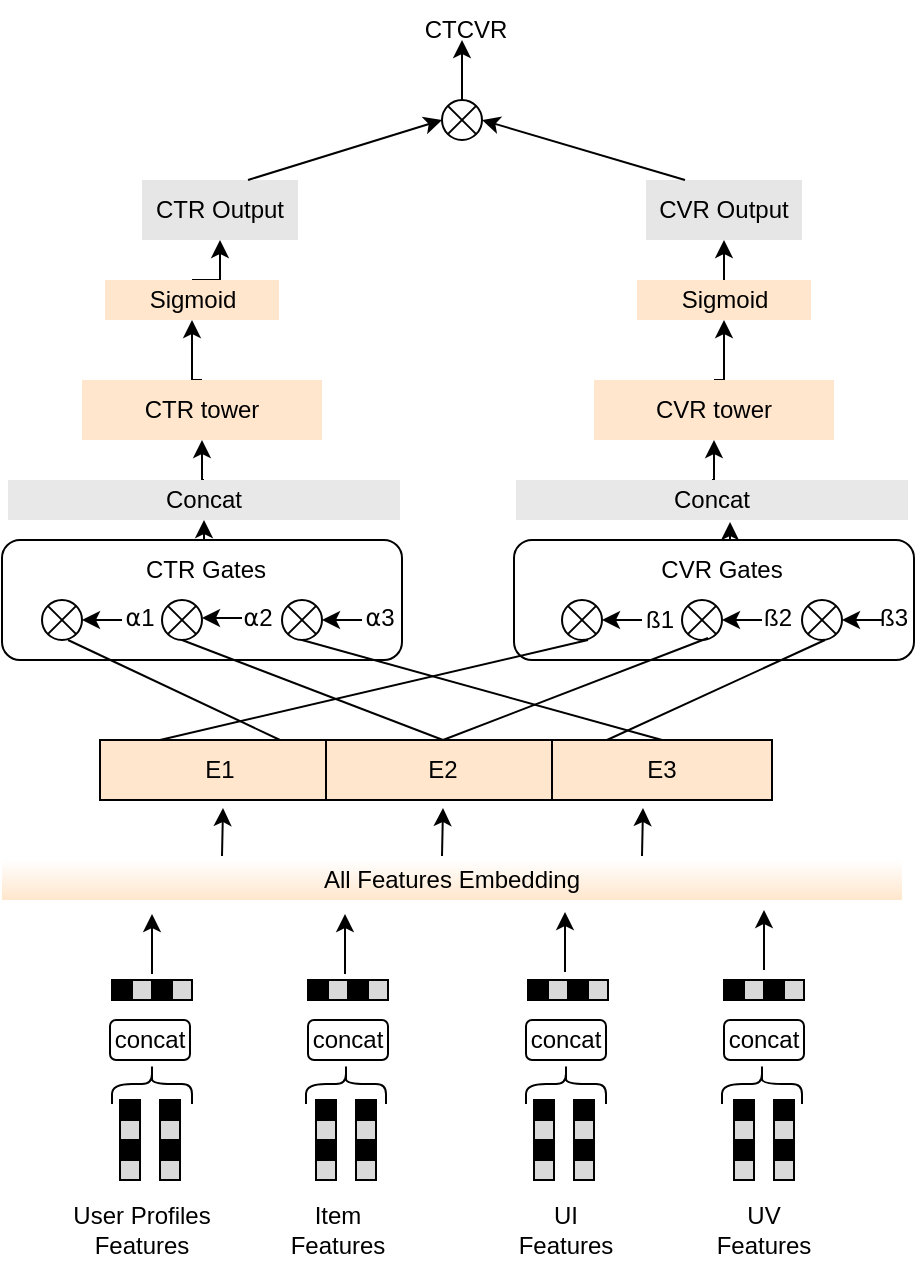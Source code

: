 <mxfile version="20.2.8" type="github">
  <diagram id="xRL6QHjBoIZbNnnp0_wV" name="第 1 页">
    <mxGraphModel dx="1382" dy="1938" grid="1" gridSize="10" guides="1" tooltips="1" connect="1" arrows="1" fold="1" page="1" pageScale="1" pageWidth="827" pageHeight="1169" math="0" shadow="0">
      <root>
        <mxCell id="0" />
        <mxCell id="1" parent="0" />
        <mxCell id="JJxQaTKSTEjUSaWtiFOi-1" value="All Features Embedding" style="rounded=0;whiteSpace=wrap;html=1;fillColor=#FFE6CC;strokeColor=none;gradientDirection=north;fontColor=#000000;gradientColor=#FFFFFF;" parent="1" vertex="1">
          <mxGeometry x="260" y="320" width="450" height="20" as="geometry" />
        </mxCell>
        <mxCell id="JJxQaTKSTEjUSaWtiFOi-2" value="" style="rounded=0;whiteSpace=wrap;html=1;fillColor=#000000;gradientColor=none;gradientDirection=north;" parent="1" vertex="1">
          <mxGeometry x="315" y="380" width="10" height="10" as="geometry" />
        </mxCell>
        <mxCell id="JJxQaTKSTEjUSaWtiFOi-3" value="" style="rounded=0;whiteSpace=wrap;html=1;fillColor=#D9D9D9;gradientColor=none;gradientDirection=north;" parent="1" vertex="1">
          <mxGeometry x="325" y="380" width="10" height="10" as="geometry" />
        </mxCell>
        <mxCell id="JJxQaTKSTEjUSaWtiFOi-4" value="" style="rounded=0;whiteSpace=wrap;html=1;fillColor=#000000;gradientColor=none;gradientDirection=north;" parent="1" vertex="1">
          <mxGeometry x="335" y="380" width="10" height="10" as="geometry" />
        </mxCell>
        <mxCell id="JJxQaTKSTEjUSaWtiFOi-5" value="" style="rounded=0;whiteSpace=wrap;html=1;fillColor=#D9D9D9;gradientColor=none;gradientDirection=north;" parent="1" vertex="1">
          <mxGeometry x="345" y="380" width="10" height="10" as="geometry" />
        </mxCell>
        <mxCell id="JJxQaTKSTEjUSaWtiFOi-6" value="" style="rounded=0;whiteSpace=wrap;html=1;fillColor=#000000;gradientColor=none;gradientDirection=north;" parent="1" vertex="1">
          <mxGeometry x="413" y="380" width="10" height="10" as="geometry" />
        </mxCell>
        <mxCell id="JJxQaTKSTEjUSaWtiFOi-7" value="" style="rounded=0;whiteSpace=wrap;html=1;fillColor=#D9D9D9;gradientColor=none;gradientDirection=north;" parent="1" vertex="1">
          <mxGeometry x="423" y="380" width="10" height="10" as="geometry" />
        </mxCell>
        <mxCell id="JJxQaTKSTEjUSaWtiFOi-8" value="" style="rounded=0;whiteSpace=wrap;html=1;fillColor=#000000;gradientColor=none;gradientDirection=north;" parent="1" vertex="1">
          <mxGeometry x="433" y="380" width="10" height="10" as="geometry" />
        </mxCell>
        <mxCell id="JJxQaTKSTEjUSaWtiFOi-9" value="" style="rounded=0;whiteSpace=wrap;html=1;fillColor=#D9D9D9;gradientColor=none;gradientDirection=north;" parent="1" vertex="1">
          <mxGeometry x="443" y="380" width="10" height="10" as="geometry" />
        </mxCell>
        <mxCell id="JJxQaTKSTEjUSaWtiFOi-10" value="" style="rounded=0;whiteSpace=wrap;html=1;fillColor=#000000;gradientColor=none;gradientDirection=north;" parent="1" vertex="1">
          <mxGeometry x="523" y="380" width="10" height="10" as="geometry" />
        </mxCell>
        <mxCell id="JJxQaTKSTEjUSaWtiFOi-11" value="" style="rounded=0;whiteSpace=wrap;html=1;fillColor=#D9D9D9;gradientColor=none;gradientDirection=north;" parent="1" vertex="1">
          <mxGeometry x="533" y="380" width="10" height="10" as="geometry" />
        </mxCell>
        <mxCell id="JJxQaTKSTEjUSaWtiFOi-12" value="" style="rounded=0;whiteSpace=wrap;html=1;fillColor=#000000;gradientColor=none;gradientDirection=north;" parent="1" vertex="1">
          <mxGeometry x="543" y="380" width="10" height="10" as="geometry" />
        </mxCell>
        <mxCell id="JJxQaTKSTEjUSaWtiFOi-13" value="" style="rounded=0;whiteSpace=wrap;html=1;fillColor=#D9D9D9;gradientColor=none;gradientDirection=north;" parent="1" vertex="1">
          <mxGeometry x="553" y="380" width="10" height="10" as="geometry" />
        </mxCell>
        <mxCell id="JJxQaTKSTEjUSaWtiFOi-14" value="" style="rounded=0;whiteSpace=wrap;html=1;fillColor=#000000;gradientColor=none;gradientDirection=north;" parent="1" vertex="1">
          <mxGeometry x="621" y="380" width="10" height="10" as="geometry" />
        </mxCell>
        <mxCell id="JJxQaTKSTEjUSaWtiFOi-15" value="" style="rounded=0;whiteSpace=wrap;html=1;fillColor=#D9D9D9;gradientColor=none;gradientDirection=north;" parent="1" vertex="1">
          <mxGeometry x="631" y="380" width="10" height="10" as="geometry" />
        </mxCell>
        <mxCell id="JJxQaTKSTEjUSaWtiFOi-16" value="" style="rounded=0;whiteSpace=wrap;html=1;fillColor=#000000;gradientColor=none;gradientDirection=north;" parent="1" vertex="1">
          <mxGeometry x="641" y="380" width="10" height="10" as="geometry" />
        </mxCell>
        <mxCell id="JJxQaTKSTEjUSaWtiFOi-17" value="" style="rounded=0;whiteSpace=wrap;html=1;fillColor=#D9D9D9;gradientColor=none;gradientDirection=north;" parent="1" vertex="1">
          <mxGeometry x="651" y="380" width="10" height="10" as="geometry" />
        </mxCell>
        <mxCell id="JJxQaTKSTEjUSaWtiFOi-18" value="" style="rounded=0;whiteSpace=wrap;html=1;fillColor=#000000;gradientColor=none;gradientDirection=north;" parent="1" vertex="1">
          <mxGeometry x="319" y="440" width="10" height="10" as="geometry" />
        </mxCell>
        <mxCell id="JJxQaTKSTEjUSaWtiFOi-19" value="" style="rounded=0;whiteSpace=wrap;html=1;fillColor=#D9D9D9;gradientColor=none;gradientDirection=north;" parent="1" vertex="1">
          <mxGeometry x="319" y="450" width="10" height="10" as="geometry" />
        </mxCell>
        <mxCell id="JJxQaTKSTEjUSaWtiFOi-20" value="" style="rounded=0;whiteSpace=wrap;html=1;fillColor=#000000;gradientColor=none;gradientDirection=north;" parent="1" vertex="1">
          <mxGeometry x="319" y="460" width="10" height="10" as="geometry" />
        </mxCell>
        <mxCell id="JJxQaTKSTEjUSaWtiFOi-21" value="" style="rounded=0;whiteSpace=wrap;html=1;fillColor=#D9D9D9;gradientColor=none;gradientDirection=north;" parent="1" vertex="1">
          <mxGeometry x="319" y="470" width="10" height="10" as="geometry" />
        </mxCell>
        <mxCell id="JJxQaTKSTEjUSaWtiFOi-22" value="" style="rounded=0;whiteSpace=wrap;html=1;fillColor=#000000;gradientColor=none;gradientDirection=north;" parent="1" vertex="1">
          <mxGeometry x="339" y="440" width="10" height="10" as="geometry" />
        </mxCell>
        <mxCell id="JJxQaTKSTEjUSaWtiFOi-23" value="" style="rounded=0;whiteSpace=wrap;html=1;fillColor=#D9D9D9;gradientColor=none;gradientDirection=north;" parent="1" vertex="1">
          <mxGeometry x="339" y="450" width="10" height="10" as="geometry" />
        </mxCell>
        <mxCell id="JJxQaTKSTEjUSaWtiFOi-24" value="" style="rounded=0;whiteSpace=wrap;html=1;fillColor=#000000;gradientColor=none;gradientDirection=north;" parent="1" vertex="1">
          <mxGeometry x="339" y="460" width="10" height="10" as="geometry" />
        </mxCell>
        <mxCell id="JJxQaTKSTEjUSaWtiFOi-25" value="" style="rounded=0;whiteSpace=wrap;html=1;fillColor=#D9D9D9;gradientColor=none;gradientDirection=north;" parent="1" vertex="1">
          <mxGeometry x="339" y="470" width="10" height="10" as="geometry" />
        </mxCell>
        <mxCell id="JJxQaTKSTEjUSaWtiFOi-26" value="" style="rounded=0;whiteSpace=wrap;html=1;fillColor=#000000;gradientColor=none;gradientDirection=north;" parent="1" vertex="1">
          <mxGeometry x="417" y="440" width="10" height="10" as="geometry" />
        </mxCell>
        <mxCell id="JJxQaTKSTEjUSaWtiFOi-27" value="" style="rounded=0;whiteSpace=wrap;html=1;fillColor=#D9D9D9;gradientColor=none;gradientDirection=north;" parent="1" vertex="1">
          <mxGeometry x="417" y="450" width="10" height="10" as="geometry" />
        </mxCell>
        <mxCell id="JJxQaTKSTEjUSaWtiFOi-28" value="" style="rounded=0;whiteSpace=wrap;html=1;fillColor=#000000;gradientColor=none;gradientDirection=north;" parent="1" vertex="1">
          <mxGeometry x="417" y="460" width="10" height="10" as="geometry" />
        </mxCell>
        <mxCell id="JJxQaTKSTEjUSaWtiFOi-29" value="" style="rounded=0;whiteSpace=wrap;html=1;fillColor=#D9D9D9;gradientColor=none;gradientDirection=north;" parent="1" vertex="1">
          <mxGeometry x="417" y="470" width="10" height="10" as="geometry" />
        </mxCell>
        <mxCell id="JJxQaTKSTEjUSaWtiFOi-30" value="" style="rounded=0;whiteSpace=wrap;html=1;fillColor=#000000;gradientColor=none;gradientDirection=north;" parent="1" vertex="1">
          <mxGeometry x="437" y="440" width="10" height="10" as="geometry" />
        </mxCell>
        <mxCell id="JJxQaTKSTEjUSaWtiFOi-31" value="" style="rounded=0;whiteSpace=wrap;html=1;fillColor=#D9D9D9;gradientColor=none;gradientDirection=north;" parent="1" vertex="1">
          <mxGeometry x="437" y="450" width="10" height="10" as="geometry" />
        </mxCell>
        <mxCell id="JJxQaTKSTEjUSaWtiFOi-32" value="" style="rounded=0;whiteSpace=wrap;html=1;fillColor=#000000;gradientColor=none;gradientDirection=north;" parent="1" vertex="1">
          <mxGeometry x="437" y="460" width="10" height="10" as="geometry" />
        </mxCell>
        <mxCell id="JJxQaTKSTEjUSaWtiFOi-33" value="" style="rounded=0;whiteSpace=wrap;html=1;fillColor=#D9D9D9;gradientColor=none;gradientDirection=north;" parent="1" vertex="1">
          <mxGeometry x="437" y="470" width="10" height="10" as="geometry" />
        </mxCell>
        <mxCell id="JJxQaTKSTEjUSaWtiFOi-34" value="" style="rounded=0;whiteSpace=wrap;html=1;fillColor=#000000;gradientColor=none;gradientDirection=north;" parent="1" vertex="1">
          <mxGeometry x="526" y="440" width="10" height="10" as="geometry" />
        </mxCell>
        <mxCell id="JJxQaTKSTEjUSaWtiFOi-35" value="" style="rounded=0;whiteSpace=wrap;html=1;fillColor=#D9D9D9;gradientColor=none;gradientDirection=north;" parent="1" vertex="1">
          <mxGeometry x="526" y="450" width="10" height="10" as="geometry" />
        </mxCell>
        <mxCell id="JJxQaTKSTEjUSaWtiFOi-36" value="" style="rounded=0;whiteSpace=wrap;html=1;fillColor=#000000;gradientColor=none;gradientDirection=north;" parent="1" vertex="1">
          <mxGeometry x="526" y="460" width="10" height="10" as="geometry" />
        </mxCell>
        <mxCell id="JJxQaTKSTEjUSaWtiFOi-37" value="" style="rounded=0;whiteSpace=wrap;html=1;fillColor=#D9D9D9;gradientColor=none;gradientDirection=north;" parent="1" vertex="1">
          <mxGeometry x="526" y="470" width="10" height="10" as="geometry" />
        </mxCell>
        <mxCell id="JJxQaTKSTEjUSaWtiFOi-38" value="" style="rounded=0;whiteSpace=wrap;html=1;fillColor=#000000;gradientColor=none;gradientDirection=north;" parent="1" vertex="1">
          <mxGeometry x="546" y="440" width="10" height="10" as="geometry" />
        </mxCell>
        <mxCell id="JJxQaTKSTEjUSaWtiFOi-39" value="" style="rounded=0;whiteSpace=wrap;html=1;fillColor=#D9D9D9;gradientColor=none;gradientDirection=north;" parent="1" vertex="1">
          <mxGeometry x="546" y="450" width="10" height="10" as="geometry" />
        </mxCell>
        <mxCell id="JJxQaTKSTEjUSaWtiFOi-40" value="" style="rounded=0;whiteSpace=wrap;html=1;fillColor=#000000;gradientColor=none;gradientDirection=north;" parent="1" vertex="1">
          <mxGeometry x="546" y="460" width="10" height="10" as="geometry" />
        </mxCell>
        <mxCell id="JJxQaTKSTEjUSaWtiFOi-41" value="" style="rounded=0;whiteSpace=wrap;html=1;fillColor=#D9D9D9;gradientColor=none;gradientDirection=north;" parent="1" vertex="1">
          <mxGeometry x="546" y="470" width="10" height="10" as="geometry" />
        </mxCell>
        <mxCell id="JJxQaTKSTEjUSaWtiFOi-42" value="" style="rounded=0;whiteSpace=wrap;html=1;fillColor=#000000;gradientColor=none;gradientDirection=north;" parent="1" vertex="1">
          <mxGeometry x="626" y="440" width="10" height="10" as="geometry" />
        </mxCell>
        <mxCell id="JJxQaTKSTEjUSaWtiFOi-43" value="" style="rounded=0;whiteSpace=wrap;html=1;fillColor=#D9D9D9;gradientColor=none;gradientDirection=north;" parent="1" vertex="1">
          <mxGeometry x="626" y="450" width="10" height="10" as="geometry" />
        </mxCell>
        <mxCell id="JJxQaTKSTEjUSaWtiFOi-44" value="" style="rounded=0;whiteSpace=wrap;html=1;fillColor=#000000;gradientColor=none;gradientDirection=north;" parent="1" vertex="1">
          <mxGeometry x="626" y="460" width="10" height="10" as="geometry" />
        </mxCell>
        <mxCell id="JJxQaTKSTEjUSaWtiFOi-45" value="" style="rounded=0;whiteSpace=wrap;html=1;fillColor=#D9D9D9;gradientColor=none;gradientDirection=north;" parent="1" vertex="1">
          <mxGeometry x="626" y="470" width="10" height="10" as="geometry" />
        </mxCell>
        <mxCell id="JJxQaTKSTEjUSaWtiFOi-46" value="" style="rounded=0;whiteSpace=wrap;html=1;fillColor=#000000;gradientColor=none;gradientDirection=north;" parent="1" vertex="1">
          <mxGeometry x="646" y="440" width="10" height="10" as="geometry" />
        </mxCell>
        <mxCell id="JJxQaTKSTEjUSaWtiFOi-47" value="" style="rounded=0;whiteSpace=wrap;html=1;fillColor=#D9D9D9;gradientColor=none;gradientDirection=north;" parent="1" vertex="1">
          <mxGeometry x="646" y="450" width="10" height="10" as="geometry" />
        </mxCell>
        <mxCell id="JJxQaTKSTEjUSaWtiFOi-48" value="" style="rounded=0;whiteSpace=wrap;html=1;fillColor=#000000;gradientColor=none;gradientDirection=north;" parent="1" vertex="1">
          <mxGeometry x="646" y="460" width="10" height="10" as="geometry" />
        </mxCell>
        <mxCell id="JJxQaTKSTEjUSaWtiFOi-49" value="" style="rounded=0;whiteSpace=wrap;html=1;fillColor=#D9D9D9;gradientColor=none;gradientDirection=north;" parent="1" vertex="1">
          <mxGeometry x="646" y="470" width="10" height="10" as="geometry" />
        </mxCell>
        <mxCell id="JJxQaTKSTEjUSaWtiFOi-50" value="concat" style="rounded=1;whiteSpace=wrap;html=1;fillColor=#FFFFFF;gradientColor=none;gradientDirection=north;" parent="1" vertex="1">
          <mxGeometry x="314" y="400" width="40" height="20" as="geometry" />
        </mxCell>
        <mxCell id="JJxQaTKSTEjUSaWtiFOi-51" value="concat" style="rounded=1;whiteSpace=wrap;html=1;fillColor=#FFFFFF;gradientColor=none;gradientDirection=north;" parent="1" vertex="1">
          <mxGeometry x="522" y="400" width="40" height="20" as="geometry" />
        </mxCell>
        <mxCell id="JJxQaTKSTEjUSaWtiFOi-52" value="concat" style="rounded=1;whiteSpace=wrap;html=1;fillColor=#FFFFFF;gradientColor=none;gradientDirection=north;" parent="1" vertex="1">
          <mxGeometry x="413" y="400" width="40" height="20" as="geometry" />
        </mxCell>
        <mxCell id="JJxQaTKSTEjUSaWtiFOi-53" value="concat" style="rounded=1;whiteSpace=wrap;html=1;fillColor=#FFFFFF;gradientColor=none;gradientDirection=north;" parent="1" vertex="1">
          <mxGeometry x="621" y="400" width="40" height="20" as="geometry" />
        </mxCell>
        <mxCell id="JJxQaTKSTEjUSaWtiFOi-54" value="" style="shape=curlyBracket;whiteSpace=wrap;html=1;rounded=1;flipH=1;fillColor=#FFFFFF;gradientColor=none;gradientDirection=north;rotation=-90;" parent="1" vertex="1">
          <mxGeometry x="532" y="412" width="20" height="40" as="geometry" />
        </mxCell>
        <mxCell id="JJxQaTKSTEjUSaWtiFOi-55" value="" style="shape=curlyBracket;whiteSpace=wrap;html=1;rounded=1;flipH=1;fillColor=#FFFFFF;gradientColor=none;gradientDirection=north;rotation=-90;" parent="1" vertex="1">
          <mxGeometry x="422" y="412" width="20" height="40" as="geometry" />
        </mxCell>
        <mxCell id="JJxQaTKSTEjUSaWtiFOi-56" value="" style="shape=curlyBracket;whiteSpace=wrap;html=1;rounded=1;flipH=1;fillColor=#FFFFFF;gradientColor=none;gradientDirection=north;rotation=-90;" parent="1" vertex="1">
          <mxGeometry x="325" y="412" width="20" height="40" as="geometry" />
        </mxCell>
        <mxCell id="JJxQaTKSTEjUSaWtiFOi-57" value="" style="shape=curlyBracket;whiteSpace=wrap;html=1;rounded=1;flipH=1;fillColor=#FFFFFF;gradientColor=none;gradientDirection=north;rotation=-90;" parent="1" vertex="1">
          <mxGeometry x="630" y="412" width="20" height="40" as="geometry" />
        </mxCell>
        <mxCell id="JJxQaTKSTEjUSaWtiFOi-59" value="User Profiles&lt;br&gt;Features" style="text;html=1;strokeColor=none;fillColor=none;align=center;verticalAlign=middle;whiteSpace=wrap;rounded=0;" parent="1" vertex="1">
          <mxGeometry x="290" y="490" width="80" height="30" as="geometry" />
        </mxCell>
        <mxCell id="JJxQaTKSTEjUSaWtiFOi-60" value="Item&lt;br&gt;Features" style="text;html=1;strokeColor=none;fillColor=none;align=center;verticalAlign=middle;whiteSpace=wrap;rounded=0;" parent="1" vertex="1">
          <mxGeometry x="388" y="490" width="80" height="30" as="geometry" />
        </mxCell>
        <mxCell id="JJxQaTKSTEjUSaWtiFOi-61" value="UI&lt;br&gt;Features" style="text;html=1;strokeColor=none;fillColor=none;align=center;verticalAlign=middle;whiteSpace=wrap;rounded=0;" parent="1" vertex="1">
          <mxGeometry x="502" y="490" width="80" height="30" as="geometry" />
        </mxCell>
        <mxCell id="JJxQaTKSTEjUSaWtiFOi-62" value="UV&lt;br&gt;Features" style="text;html=1;strokeColor=none;fillColor=none;align=center;verticalAlign=middle;whiteSpace=wrap;rounded=0;" parent="1" vertex="1">
          <mxGeometry x="601" y="490" width="80" height="30" as="geometry" />
        </mxCell>
        <mxCell id="JJxQaTKSTEjUSaWtiFOi-63" value="" style="endArrow=classic;html=1;rounded=0;" parent="1" edge="1">
          <mxGeometry width="50" height="50" relative="1" as="geometry">
            <mxPoint x="641" y="375" as="sourcePoint" />
            <mxPoint x="641" y="345" as="targetPoint" />
          </mxGeometry>
        </mxCell>
        <mxCell id="JJxQaTKSTEjUSaWtiFOi-64" value="" style="endArrow=classic;html=1;rounded=0;" parent="1" edge="1">
          <mxGeometry width="50" height="50" relative="1" as="geometry">
            <mxPoint x="541.5" y="376" as="sourcePoint" />
            <mxPoint x="541.5" y="346" as="targetPoint" />
          </mxGeometry>
        </mxCell>
        <mxCell id="JJxQaTKSTEjUSaWtiFOi-65" value="" style="endArrow=classic;html=1;rounded=0;" parent="1" edge="1">
          <mxGeometry width="50" height="50" relative="1" as="geometry">
            <mxPoint x="431.5" y="377" as="sourcePoint" />
            <mxPoint x="431.5" y="347" as="targetPoint" />
          </mxGeometry>
        </mxCell>
        <mxCell id="JJxQaTKSTEjUSaWtiFOi-66" value="" style="endArrow=classic;html=1;rounded=0;" parent="1" edge="1">
          <mxGeometry width="50" height="50" relative="1" as="geometry">
            <mxPoint x="335" y="377" as="sourcePoint" />
            <mxPoint x="335" y="347" as="targetPoint" />
          </mxGeometry>
        </mxCell>
        <mxCell id="JJxQaTKSTEjUSaWtiFOi-68" value="E1" style="rounded=0;whiteSpace=wrap;html=1;fillColor=#FFE6CC;gradientColor=none;gradientDirection=north;strokeColor=default;" parent="1" vertex="1">
          <mxGeometry x="309" y="260" width="120" height="30" as="geometry" />
        </mxCell>
        <mxCell id="JJxQaTKSTEjUSaWtiFOi-69" value="E2" style="rounded=0;whiteSpace=wrap;html=1;fillColor=#FFE6CC;gradientColor=none;gradientDirection=north;strokeColor=default;" parent="1" vertex="1">
          <mxGeometry x="422" y="260" width="117" height="30" as="geometry" />
        </mxCell>
        <mxCell id="JJxQaTKSTEjUSaWtiFOi-70" value="E3" style="rounded=0;whiteSpace=wrap;html=1;fillColor=#FFE6CC;gradientColor=none;gradientDirection=north;strokeColor=default;" parent="1" vertex="1">
          <mxGeometry x="535" y="260" width="110" height="30" as="geometry" />
        </mxCell>
        <mxCell id="JJxQaTKSTEjUSaWtiFOi-71" value="" style="rounded=1;whiteSpace=wrap;html=1;fillColor=#FFFFFF;gradientColor=none;gradientDirection=north;" parent="1" vertex="1">
          <mxGeometry x="260" y="160" width="200" height="60" as="geometry" />
        </mxCell>
        <mxCell id="JJxQaTKSTEjUSaWtiFOi-72" value="" style="rounded=1;whiteSpace=wrap;html=1;fillColor=#FFFFFF;gradientColor=none;gradientDirection=north;" parent="1" vertex="1">
          <mxGeometry x="516" y="160" width="200" height="60" as="geometry" />
        </mxCell>
        <mxCell id="JJxQaTKSTEjUSaWtiFOi-77" value="" style="group" parent="1" vertex="1" connectable="0">
          <mxGeometry x="280" y="190" width="30" height="20" as="geometry" />
        </mxCell>
        <mxCell id="JJxQaTKSTEjUSaWtiFOi-73" value="" style="ellipse;whiteSpace=wrap;html=1;aspect=fixed;fillColor=#FFFFFF;gradientColor=none;gradientDirection=north;" parent="JJxQaTKSTEjUSaWtiFOi-77" vertex="1">
          <mxGeometry width="20" height="20" as="geometry" />
        </mxCell>
        <mxCell id="JJxQaTKSTEjUSaWtiFOi-74" value="" style="endArrow=none;html=1;rounded=0;entryX=1;entryY=0;entryDx=0;entryDy=0;exitX=0;exitY=1;exitDx=0;exitDy=0;" parent="JJxQaTKSTEjUSaWtiFOi-77" source="JJxQaTKSTEjUSaWtiFOi-73" target="JJxQaTKSTEjUSaWtiFOi-73" edge="1">
          <mxGeometry width="50" height="50" relative="1" as="geometry">
            <mxPoint x="6" y="17.333" as="sourcePoint" />
            <mxPoint x="26" y="4" as="targetPoint" />
          </mxGeometry>
        </mxCell>
        <mxCell id="JJxQaTKSTEjUSaWtiFOi-75" value="" style="endArrow=none;html=1;rounded=0;exitX=1;exitY=1;exitDx=0;exitDy=0;entryX=0;entryY=0;entryDx=0;entryDy=0;" parent="JJxQaTKSTEjUSaWtiFOi-77" source="JJxQaTKSTEjUSaWtiFOi-73" target="JJxQaTKSTEjUSaWtiFOi-73" edge="1">
          <mxGeometry width="50" height="50" relative="1" as="geometry">
            <mxPoint x="20" y="13.333" as="sourcePoint" />
            <mxPoint x="6" y="4" as="targetPoint" />
          </mxGeometry>
        </mxCell>
        <mxCell id="JJxQaTKSTEjUSaWtiFOi-80" value="" style="group" parent="1" vertex="1" connectable="0">
          <mxGeometry x="340" y="190" width="30" height="20" as="geometry" />
        </mxCell>
        <mxCell id="JJxQaTKSTEjUSaWtiFOi-81" value="" style="ellipse;whiteSpace=wrap;html=1;aspect=fixed;fillColor=#FFFFFF;gradientColor=none;gradientDirection=north;" parent="JJxQaTKSTEjUSaWtiFOi-80" vertex="1">
          <mxGeometry width="20" height="20" as="geometry" />
        </mxCell>
        <mxCell id="JJxQaTKSTEjUSaWtiFOi-82" value="" style="endArrow=none;html=1;rounded=0;entryX=1;entryY=0;entryDx=0;entryDy=0;exitX=0;exitY=1;exitDx=0;exitDy=0;" parent="JJxQaTKSTEjUSaWtiFOi-80" source="JJxQaTKSTEjUSaWtiFOi-81" target="JJxQaTKSTEjUSaWtiFOi-81" edge="1">
          <mxGeometry width="50" height="50" relative="1" as="geometry">
            <mxPoint x="6" y="17.333" as="sourcePoint" />
            <mxPoint x="26" y="4" as="targetPoint" />
          </mxGeometry>
        </mxCell>
        <mxCell id="JJxQaTKSTEjUSaWtiFOi-83" value="" style="endArrow=none;html=1;rounded=0;exitX=1;exitY=1;exitDx=0;exitDy=0;entryX=0;entryY=0;entryDx=0;entryDy=0;" parent="JJxQaTKSTEjUSaWtiFOi-80" source="JJxQaTKSTEjUSaWtiFOi-81" target="JJxQaTKSTEjUSaWtiFOi-81" edge="1">
          <mxGeometry width="50" height="50" relative="1" as="geometry">
            <mxPoint x="20" y="13.333" as="sourcePoint" />
            <mxPoint x="6" y="4" as="targetPoint" />
          </mxGeometry>
        </mxCell>
        <mxCell id="JJxQaTKSTEjUSaWtiFOi-84" value="" style="group" parent="1" vertex="1" connectable="0">
          <mxGeometry x="400" y="190" width="30" height="20" as="geometry" />
        </mxCell>
        <mxCell id="JJxQaTKSTEjUSaWtiFOi-85" value="" style="ellipse;whiteSpace=wrap;html=1;aspect=fixed;fillColor=#FFFFFF;gradientColor=none;gradientDirection=north;" parent="JJxQaTKSTEjUSaWtiFOi-84" vertex="1">
          <mxGeometry width="20" height="20" as="geometry" />
        </mxCell>
        <mxCell id="JJxQaTKSTEjUSaWtiFOi-86" value="" style="endArrow=none;html=1;rounded=0;entryX=1;entryY=0;entryDx=0;entryDy=0;exitX=0;exitY=1;exitDx=0;exitDy=0;" parent="JJxQaTKSTEjUSaWtiFOi-84" source="JJxQaTKSTEjUSaWtiFOi-85" target="JJxQaTKSTEjUSaWtiFOi-85" edge="1">
          <mxGeometry width="50" height="50" relative="1" as="geometry">
            <mxPoint x="6" y="17.333" as="sourcePoint" />
            <mxPoint x="26" y="4" as="targetPoint" />
          </mxGeometry>
        </mxCell>
        <mxCell id="JJxQaTKSTEjUSaWtiFOi-87" value="" style="endArrow=none;html=1;rounded=0;exitX=1;exitY=1;exitDx=0;exitDy=0;entryX=0;entryY=0;entryDx=0;entryDy=0;" parent="JJxQaTKSTEjUSaWtiFOi-84" source="JJxQaTKSTEjUSaWtiFOi-85" target="JJxQaTKSTEjUSaWtiFOi-85" edge="1">
          <mxGeometry width="50" height="50" relative="1" as="geometry">
            <mxPoint x="20" y="13.333" as="sourcePoint" />
            <mxPoint x="6" y="4" as="targetPoint" />
          </mxGeometry>
        </mxCell>
        <mxCell id="JJxQaTKSTEjUSaWtiFOi-88" value="" style="group" parent="1" vertex="1" connectable="0">
          <mxGeometry x="660" y="190" width="30" height="20" as="geometry" />
        </mxCell>
        <mxCell id="JJxQaTKSTEjUSaWtiFOi-89" value="" style="ellipse;whiteSpace=wrap;html=1;aspect=fixed;fillColor=#FFFFFF;gradientColor=none;gradientDirection=north;" parent="JJxQaTKSTEjUSaWtiFOi-88" vertex="1">
          <mxGeometry width="20" height="20" as="geometry" />
        </mxCell>
        <mxCell id="JJxQaTKSTEjUSaWtiFOi-90" value="" style="endArrow=none;html=1;rounded=0;entryX=1;entryY=0;entryDx=0;entryDy=0;exitX=0;exitY=1;exitDx=0;exitDy=0;" parent="JJxQaTKSTEjUSaWtiFOi-88" source="JJxQaTKSTEjUSaWtiFOi-89" target="JJxQaTKSTEjUSaWtiFOi-89" edge="1">
          <mxGeometry width="50" height="50" relative="1" as="geometry">
            <mxPoint x="6" y="17.333" as="sourcePoint" />
            <mxPoint x="26" y="4" as="targetPoint" />
          </mxGeometry>
        </mxCell>
        <mxCell id="JJxQaTKSTEjUSaWtiFOi-91" value="" style="endArrow=none;html=1;rounded=0;exitX=1;exitY=1;exitDx=0;exitDy=0;entryX=0;entryY=0;entryDx=0;entryDy=0;" parent="JJxQaTKSTEjUSaWtiFOi-88" source="JJxQaTKSTEjUSaWtiFOi-89" target="JJxQaTKSTEjUSaWtiFOi-89" edge="1">
          <mxGeometry width="50" height="50" relative="1" as="geometry">
            <mxPoint x="20" y="13.333" as="sourcePoint" />
            <mxPoint x="6" y="4" as="targetPoint" />
          </mxGeometry>
        </mxCell>
        <mxCell id="JJxQaTKSTEjUSaWtiFOi-92" value="" style="group" parent="1" vertex="1" connectable="0">
          <mxGeometry x="600" y="190" width="30" height="20" as="geometry" />
        </mxCell>
        <mxCell id="JJxQaTKSTEjUSaWtiFOi-93" value="" style="ellipse;whiteSpace=wrap;html=1;aspect=fixed;fillColor=#FFFFFF;gradientColor=none;gradientDirection=north;" parent="JJxQaTKSTEjUSaWtiFOi-92" vertex="1">
          <mxGeometry width="20" height="20" as="geometry" />
        </mxCell>
        <mxCell id="JJxQaTKSTEjUSaWtiFOi-94" value="" style="endArrow=none;html=1;rounded=0;entryX=1;entryY=0;entryDx=0;entryDy=0;exitX=0;exitY=1;exitDx=0;exitDy=0;" parent="JJxQaTKSTEjUSaWtiFOi-92" source="JJxQaTKSTEjUSaWtiFOi-93" target="JJxQaTKSTEjUSaWtiFOi-93" edge="1">
          <mxGeometry width="50" height="50" relative="1" as="geometry">
            <mxPoint x="6" y="17.333" as="sourcePoint" />
            <mxPoint x="26" y="4" as="targetPoint" />
          </mxGeometry>
        </mxCell>
        <mxCell id="JJxQaTKSTEjUSaWtiFOi-95" value="" style="endArrow=none;html=1;rounded=0;exitX=1;exitY=1;exitDx=0;exitDy=0;entryX=0;entryY=0;entryDx=0;entryDy=0;" parent="JJxQaTKSTEjUSaWtiFOi-92" source="JJxQaTKSTEjUSaWtiFOi-93" target="JJxQaTKSTEjUSaWtiFOi-93" edge="1">
          <mxGeometry width="50" height="50" relative="1" as="geometry">
            <mxPoint x="20" y="13.333" as="sourcePoint" />
            <mxPoint x="6" y="4" as="targetPoint" />
          </mxGeometry>
        </mxCell>
        <mxCell id="JJxQaTKSTEjUSaWtiFOi-96" value="" style="group" parent="1" vertex="1" connectable="0">
          <mxGeometry x="540" y="190" width="30" height="20" as="geometry" />
        </mxCell>
        <mxCell id="JJxQaTKSTEjUSaWtiFOi-97" value="" style="ellipse;whiteSpace=wrap;html=1;aspect=fixed;fillColor=#FFFFFF;gradientColor=none;gradientDirection=north;" parent="JJxQaTKSTEjUSaWtiFOi-96" vertex="1">
          <mxGeometry width="20" height="20" as="geometry" />
        </mxCell>
        <mxCell id="JJxQaTKSTEjUSaWtiFOi-98" value="" style="endArrow=none;html=1;rounded=0;entryX=1;entryY=0;entryDx=0;entryDy=0;exitX=0;exitY=1;exitDx=0;exitDy=0;" parent="JJxQaTKSTEjUSaWtiFOi-96" source="JJxQaTKSTEjUSaWtiFOi-97" target="JJxQaTKSTEjUSaWtiFOi-97" edge="1">
          <mxGeometry width="50" height="50" relative="1" as="geometry">
            <mxPoint x="6" y="17.333" as="sourcePoint" />
            <mxPoint x="26" y="4" as="targetPoint" />
          </mxGeometry>
        </mxCell>
        <mxCell id="JJxQaTKSTEjUSaWtiFOi-99" value="" style="endArrow=none;html=1;rounded=0;exitX=1;exitY=1;exitDx=0;exitDy=0;entryX=0;entryY=0;entryDx=0;entryDy=0;" parent="JJxQaTKSTEjUSaWtiFOi-96" source="JJxQaTKSTEjUSaWtiFOi-97" target="JJxQaTKSTEjUSaWtiFOi-97" edge="1">
          <mxGeometry width="50" height="50" relative="1" as="geometry">
            <mxPoint x="20" y="13.333" as="sourcePoint" />
            <mxPoint x="6" y="4" as="targetPoint" />
          </mxGeometry>
        </mxCell>
        <mxCell id="JJxQaTKSTEjUSaWtiFOi-127" style="edgeStyle=orthogonalEdgeStyle;rounded=0;orthogonalLoop=1;jettySize=auto;html=1;exitX=0.5;exitY=0;exitDx=0;exitDy=0;entryX=0.5;entryY=1;entryDx=0;entryDy=0;" parent="1" source="JJxQaTKSTEjUSaWtiFOi-100" target="JJxQaTKSTEjUSaWtiFOi-125" edge="1">
          <mxGeometry relative="1" as="geometry" />
        </mxCell>
        <mxCell id="JJxQaTKSTEjUSaWtiFOi-100" value="CTR Gates" style="text;html=1;strokeColor=none;fillColor=none;align=center;verticalAlign=middle;whiteSpace=wrap;rounded=0;" parent="1" vertex="1">
          <mxGeometry x="322" y="160" width="80" height="30" as="geometry" />
        </mxCell>
        <mxCell id="JJxQaTKSTEjUSaWtiFOi-128" style="edgeStyle=orthogonalEdgeStyle;rounded=0;orthogonalLoop=1;jettySize=auto;html=1;exitX=0.5;exitY=0;exitDx=0;exitDy=0;entryX=0.546;entryY=1.05;entryDx=0;entryDy=0;entryPerimeter=0;" parent="1" source="JJxQaTKSTEjUSaWtiFOi-101" target="JJxQaTKSTEjUSaWtiFOi-126" edge="1">
          <mxGeometry relative="1" as="geometry" />
        </mxCell>
        <mxCell id="JJxQaTKSTEjUSaWtiFOi-101" value="CVR Gates" style="text;html=1;strokeColor=none;fillColor=none;align=center;verticalAlign=middle;whiteSpace=wrap;rounded=0;" parent="1" vertex="1">
          <mxGeometry x="580" y="160" width="80" height="30" as="geometry" />
        </mxCell>
        <mxCell id="JJxQaTKSTEjUSaWtiFOi-102" value="⍺1" style="text;html=1;strokeColor=none;fillColor=none;align=center;verticalAlign=middle;whiteSpace=wrap;rounded=0;" parent="1" vertex="1">
          <mxGeometry x="319" y="189" width="20" height="20" as="geometry" />
        </mxCell>
        <mxCell id="JJxQaTKSTEjUSaWtiFOi-103" value="⍺2" style="text;html=1;strokeColor=none;fillColor=none;align=center;verticalAlign=middle;whiteSpace=wrap;rounded=0;" parent="1" vertex="1">
          <mxGeometry x="378" y="189" width="20" height="20" as="geometry" />
        </mxCell>
        <mxCell id="JJxQaTKSTEjUSaWtiFOi-104" value="ß3" style="text;html=1;strokeColor=none;fillColor=none;align=center;verticalAlign=middle;whiteSpace=wrap;rounded=0;" parent="1" vertex="1">
          <mxGeometry x="696" y="189" width="20" height="20" as="geometry" />
        </mxCell>
        <mxCell id="JJxQaTKSTEjUSaWtiFOi-105" value="⍺3" style="text;html=1;strokeColor=none;fillColor=none;align=center;verticalAlign=middle;whiteSpace=wrap;rounded=0;" parent="1" vertex="1">
          <mxGeometry x="439" y="189" width="20" height="20" as="geometry" />
        </mxCell>
        <mxCell id="JJxQaTKSTEjUSaWtiFOi-106" value="" style="endArrow=classic;html=1;rounded=0;" parent="1" edge="1">
          <mxGeometry width="50" height="50" relative="1" as="geometry">
            <mxPoint x="440" y="200" as="sourcePoint" />
            <mxPoint x="420" y="200" as="targetPoint" />
          </mxGeometry>
        </mxCell>
        <mxCell id="JJxQaTKSTEjUSaWtiFOi-107" value="" style="endArrow=classic;html=1;rounded=0;" parent="1" edge="1">
          <mxGeometry width="50" height="50" relative="1" as="geometry">
            <mxPoint x="380" y="199" as="sourcePoint" />
            <mxPoint x="360" y="199" as="targetPoint" />
          </mxGeometry>
        </mxCell>
        <mxCell id="JJxQaTKSTEjUSaWtiFOi-108" value="" style="endArrow=classic;html=1;rounded=0;" parent="1" edge="1">
          <mxGeometry width="50" height="50" relative="1" as="geometry">
            <mxPoint x="320" y="200" as="sourcePoint" />
            <mxPoint x="300" y="200" as="targetPoint" />
          </mxGeometry>
        </mxCell>
        <mxCell id="JJxQaTKSTEjUSaWtiFOi-110" value="ß1" style="text;html=1;strokeColor=none;fillColor=none;align=center;verticalAlign=middle;whiteSpace=wrap;rounded=0;" parent="1" vertex="1">
          <mxGeometry x="579" y="190" width="20" height="20" as="geometry" />
        </mxCell>
        <mxCell id="JJxQaTKSTEjUSaWtiFOi-111" value="ß2" style="text;html=1;strokeColor=none;fillColor=none;align=center;verticalAlign=middle;whiteSpace=wrap;rounded=0;" parent="1" vertex="1">
          <mxGeometry x="638" y="189" width="20" height="20" as="geometry" />
        </mxCell>
        <mxCell id="JJxQaTKSTEjUSaWtiFOi-113" value="" style="endArrow=classic;html=1;rounded=0;" parent="1" edge="1">
          <mxGeometry width="50" height="50" relative="1" as="geometry">
            <mxPoint x="700" y="200" as="sourcePoint" />
            <mxPoint x="680" y="200" as="targetPoint" />
          </mxGeometry>
        </mxCell>
        <mxCell id="JJxQaTKSTEjUSaWtiFOi-114" value="" style="endArrow=classic;html=1;rounded=0;" parent="1" edge="1">
          <mxGeometry width="50" height="50" relative="1" as="geometry">
            <mxPoint x="640" y="200" as="sourcePoint" />
            <mxPoint x="620" y="200" as="targetPoint" />
          </mxGeometry>
        </mxCell>
        <mxCell id="JJxQaTKSTEjUSaWtiFOi-115" value="" style="endArrow=classic;html=1;rounded=0;" parent="1" edge="1">
          <mxGeometry width="50" height="50" relative="1" as="geometry">
            <mxPoint x="580" y="200" as="sourcePoint" />
            <mxPoint x="560" y="200" as="targetPoint" />
          </mxGeometry>
        </mxCell>
        <mxCell id="JJxQaTKSTEjUSaWtiFOi-117" value="" style="endArrow=none;html=1;rounded=0;exitX=0.75;exitY=0;exitDx=0;exitDy=0;" parent="1" source="JJxQaTKSTEjUSaWtiFOi-68" edge="1">
          <mxGeometry width="50" height="50" relative="1" as="geometry">
            <mxPoint x="393" y="250" as="sourcePoint" />
            <mxPoint x="293" y="210" as="targetPoint" />
          </mxGeometry>
        </mxCell>
        <mxCell id="JJxQaTKSTEjUSaWtiFOi-118" value="" style="endArrow=none;html=1;rounded=0;exitX=0.5;exitY=0;exitDx=0;exitDy=0;" parent="1" source="JJxQaTKSTEjUSaWtiFOi-69" edge="1">
          <mxGeometry width="50" height="50" relative="1" as="geometry">
            <mxPoint x="456" y="260" as="sourcePoint" />
            <mxPoint x="350" y="210" as="targetPoint" />
          </mxGeometry>
        </mxCell>
        <mxCell id="JJxQaTKSTEjUSaWtiFOi-119" value="" style="endArrow=none;html=1;rounded=0;exitX=0.5;exitY=0;exitDx=0;exitDy=0;" parent="1" source="JJxQaTKSTEjUSaWtiFOi-70" edge="1">
          <mxGeometry width="50" height="50" relative="1" as="geometry">
            <mxPoint x="516" y="260" as="sourcePoint" />
            <mxPoint x="410" y="210" as="targetPoint" />
          </mxGeometry>
        </mxCell>
        <mxCell id="JJxQaTKSTEjUSaWtiFOi-120" value="" style="endArrow=none;html=1;rounded=0;exitX=0.25;exitY=0;exitDx=0;exitDy=0;" parent="1" source="JJxQaTKSTEjUSaWtiFOi-68" edge="1">
          <mxGeometry width="50" height="50" relative="1" as="geometry">
            <mxPoint x="433" y="260" as="sourcePoint" />
            <mxPoint x="553" y="210" as="targetPoint" />
          </mxGeometry>
        </mxCell>
        <mxCell id="JJxQaTKSTEjUSaWtiFOi-121" value="" style="endArrow=none;html=1;rounded=0;exitX=0.5;exitY=0;exitDx=0;exitDy=0;" parent="1" source="JJxQaTKSTEjUSaWtiFOi-69" edge="1">
          <mxGeometry width="50" height="50" relative="1" as="geometry">
            <mxPoint x="503" y="279" as="sourcePoint" />
            <mxPoint x="613" y="209" as="targetPoint" />
          </mxGeometry>
        </mxCell>
        <mxCell id="JJxQaTKSTEjUSaWtiFOi-123" value="" style="endArrow=none;html=1;rounded=0;exitX=0.25;exitY=0;exitDx=0;exitDy=0;" parent="1" source="JJxQaTKSTEjUSaWtiFOi-70" edge="1">
          <mxGeometry width="50" height="50" relative="1" as="geometry">
            <mxPoint x="539" y="261" as="sourcePoint" />
            <mxPoint x="671.5" y="210" as="targetPoint" />
          </mxGeometry>
        </mxCell>
        <mxCell id="JJxQaTKSTEjUSaWtiFOi-124" value="" style="endArrow=classic;html=1;rounded=0;" parent="1" edge="1">
          <mxGeometry width="50" height="50" relative="1" as="geometry">
            <mxPoint x="480" y="318" as="sourcePoint" />
            <mxPoint x="480.5" y="294" as="targetPoint" />
          </mxGeometry>
        </mxCell>
        <mxCell id="JJxQaTKSTEjUSaWtiFOi-134" style="edgeStyle=orthogonalEdgeStyle;rounded=0;orthogonalLoop=1;jettySize=auto;html=1;exitX=0.5;exitY=0;exitDx=0;exitDy=0;entryX=0.5;entryY=1;entryDx=0;entryDy=0;" parent="1" source="JJxQaTKSTEjUSaWtiFOi-125" target="JJxQaTKSTEjUSaWtiFOi-129" edge="1">
          <mxGeometry relative="1" as="geometry" />
        </mxCell>
        <mxCell id="JJxQaTKSTEjUSaWtiFOi-125" value="Concat" style="rounded=0;whiteSpace=wrap;html=1;fillColor=#E8E8E8;gradientColor=none;gradientDirection=north;strokeColor=none;" parent="1" vertex="1">
          <mxGeometry x="263" y="130" width="196" height="20" as="geometry" />
        </mxCell>
        <mxCell id="JJxQaTKSTEjUSaWtiFOi-135" style="edgeStyle=orthogonalEdgeStyle;rounded=0;orthogonalLoop=1;jettySize=auto;html=1;exitX=0.5;exitY=0;exitDx=0;exitDy=0;entryX=0.5;entryY=1;entryDx=0;entryDy=0;" parent="1" source="JJxQaTKSTEjUSaWtiFOi-126" target="JJxQaTKSTEjUSaWtiFOi-130" edge="1">
          <mxGeometry relative="1" as="geometry" />
        </mxCell>
        <mxCell id="JJxQaTKSTEjUSaWtiFOi-126" value="Concat" style="rounded=0;whiteSpace=wrap;html=1;fillColor=#E8E8E8;gradientColor=none;gradientDirection=north;strokeColor=none;" parent="1" vertex="1">
          <mxGeometry x="517" y="130" width="196" height="20" as="geometry" />
        </mxCell>
        <mxCell id="JJxQaTKSTEjUSaWtiFOi-137" style="edgeStyle=orthogonalEdgeStyle;rounded=0;orthogonalLoop=1;jettySize=auto;html=1;exitX=0.5;exitY=0;exitDx=0;exitDy=0;entryX=0.5;entryY=1;entryDx=0;entryDy=0;" parent="1" source="JJxQaTKSTEjUSaWtiFOi-129" target="JJxQaTKSTEjUSaWtiFOi-132" edge="1">
          <mxGeometry relative="1" as="geometry" />
        </mxCell>
        <mxCell id="JJxQaTKSTEjUSaWtiFOi-129" value="CTR tower" style="rounded=0;whiteSpace=wrap;html=1;fillColor=#FFE6CC;gradientColor=none;gradientDirection=north;strokeColor=none;" parent="1" vertex="1">
          <mxGeometry x="300" y="80" width="120" height="30" as="geometry" />
        </mxCell>
        <mxCell id="JJxQaTKSTEjUSaWtiFOi-136" style="edgeStyle=orthogonalEdgeStyle;rounded=0;orthogonalLoop=1;jettySize=auto;html=1;exitX=0.5;exitY=0;exitDx=0;exitDy=0;entryX=0.5;entryY=1;entryDx=0;entryDy=0;" parent="1" source="JJxQaTKSTEjUSaWtiFOi-130" target="JJxQaTKSTEjUSaWtiFOi-133" edge="1">
          <mxGeometry relative="1" as="geometry" />
        </mxCell>
        <mxCell id="JJxQaTKSTEjUSaWtiFOi-130" value="CVR tower" style="rounded=0;whiteSpace=wrap;html=1;fillColor=#FFE6CC;gradientColor=none;gradientDirection=north;strokeColor=none;" parent="1" vertex="1">
          <mxGeometry x="556" y="80" width="120" height="30" as="geometry" />
        </mxCell>
        <mxCell id="JJxQaTKSTEjUSaWtiFOi-147" style="edgeStyle=orthogonalEdgeStyle;rounded=0;orthogonalLoop=1;jettySize=auto;html=1;exitX=0.5;exitY=0;exitDx=0;exitDy=0;entryX=0.5;entryY=1;entryDx=0;entryDy=0;" parent="1" source="JJxQaTKSTEjUSaWtiFOi-132" target="JJxQaTKSTEjUSaWtiFOi-145" edge="1">
          <mxGeometry relative="1" as="geometry" />
        </mxCell>
        <mxCell id="JJxQaTKSTEjUSaWtiFOi-132" value="Sigmoid" style="rounded=0;whiteSpace=wrap;html=1;fillColor=#FFE6CC;gradientColor=none;gradientDirection=north;strokeColor=none;" parent="1" vertex="1">
          <mxGeometry x="311.5" y="30" width="87" height="20" as="geometry" />
        </mxCell>
        <mxCell id="JJxQaTKSTEjUSaWtiFOi-148" style="edgeStyle=orthogonalEdgeStyle;rounded=0;orthogonalLoop=1;jettySize=auto;html=1;exitX=0.5;exitY=0;exitDx=0;exitDy=0;entryX=0.5;entryY=1;entryDx=0;entryDy=0;" parent="1" source="JJxQaTKSTEjUSaWtiFOi-133" target="JJxQaTKSTEjUSaWtiFOi-146" edge="1">
          <mxGeometry relative="1" as="geometry" />
        </mxCell>
        <mxCell id="JJxQaTKSTEjUSaWtiFOi-133" value="Sigmoid" style="rounded=0;whiteSpace=wrap;html=1;fillColor=#FFE6CC;gradientColor=none;gradientDirection=north;strokeColor=none;" parent="1" vertex="1">
          <mxGeometry x="577.5" y="30" width="87" height="20" as="geometry" />
        </mxCell>
        <mxCell id="JJxQaTKSTEjUSaWtiFOi-145" value="CTR Output" style="rounded=0;whiteSpace=wrap;html=1;fillColor=#E6E6E6;gradientColor=none;gradientDirection=north;strokeColor=none;" parent="1" vertex="1">
          <mxGeometry x="330" y="-20" width="78" height="30" as="geometry" />
        </mxCell>
        <mxCell id="JJxQaTKSTEjUSaWtiFOi-146" value="CVR Output" style="rounded=0;whiteSpace=wrap;html=1;fillColor=#E6E6E6;gradientColor=none;gradientDirection=north;strokeColor=none;" parent="1" vertex="1">
          <mxGeometry x="582" y="-20" width="78" height="30" as="geometry" />
        </mxCell>
        <mxCell id="JJxQaTKSTEjUSaWtiFOi-157" value="" style="endArrow=classic;html=1;rounded=0;" parent="1" edge="1">
          <mxGeometry width="50" height="50" relative="1" as="geometry">
            <mxPoint x="370" y="318" as="sourcePoint" />
            <mxPoint x="370.5" y="294" as="targetPoint" />
          </mxGeometry>
        </mxCell>
        <mxCell id="JJxQaTKSTEjUSaWtiFOi-158" value="" style="endArrow=classic;html=1;rounded=0;" parent="1" edge="1">
          <mxGeometry width="50" height="50" relative="1" as="geometry">
            <mxPoint x="580" y="318" as="sourcePoint" />
            <mxPoint x="580.5" y="294" as="targetPoint" />
          </mxGeometry>
        </mxCell>
        <mxCell id="6HzgeOWtJi2iummSEaP1-1" value="" style="group" vertex="1" connectable="0" parent="1">
          <mxGeometry x="480" y="-60" width="30" height="20" as="geometry" />
        </mxCell>
        <mxCell id="6HzgeOWtJi2iummSEaP1-2" value="" style="ellipse;whiteSpace=wrap;html=1;aspect=fixed;fillColor=#FFFFFF;gradientColor=none;gradientDirection=north;" vertex="1" parent="6HzgeOWtJi2iummSEaP1-1">
          <mxGeometry width="20" height="20" as="geometry" />
        </mxCell>
        <mxCell id="6HzgeOWtJi2iummSEaP1-3" value="" style="endArrow=none;html=1;rounded=0;entryX=1;entryY=0;entryDx=0;entryDy=0;exitX=0;exitY=1;exitDx=0;exitDy=0;" edge="1" parent="6HzgeOWtJi2iummSEaP1-1" source="6HzgeOWtJi2iummSEaP1-2" target="6HzgeOWtJi2iummSEaP1-2">
          <mxGeometry width="50" height="50" relative="1" as="geometry">
            <mxPoint x="6" y="17.333" as="sourcePoint" />
            <mxPoint x="26" y="4" as="targetPoint" />
          </mxGeometry>
        </mxCell>
        <mxCell id="6HzgeOWtJi2iummSEaP1-4" value="" style="endArrow=none;html=1;rounded=0;exitX=1;exitY=1;exitDx=0;exitDy=0;entryX=0;entryY=0;entryDx=0;entryDy=0;" edge="1" parent="6HzgeOWtJi2iummSEaP1-1" source="6HzgeOWtJi2iummSEaP1-2" target="6HzgeOWtJi2iummSEaP1-2">
          <mxGeometry width="50" height="50" relative="1" as="geometry">
            <mxPoint x="20" y="13.333" as="sourcePoint" />
            <mxPoint x="6" y="4" as="targetPoint" />
          </mxGeometry>
        </mxCell>
        <mxCell id="6HzgeOWtJi2iummSEaP1-6" value="" style="endArrow=classic;html=1;rounded=0;" edge="1" parent="1">
          <mxGeometry width="50" height="50" relative="1" as="geometry">
            <mxPoint x="383" y="-20" as="sourcePoint" />
            <mxPoint x="480" y="-50" as="targetPoint" />
          </mxGeometry>
        </mxCell>
        <mxCell id="6HzgeOWtJi2iummSEaP1-7" value="" style="endArrow=classic;html=1;rounded=0;exitX=0.25;exitY=0;exitDx=0;exitDy=0;" edge="1" parent="1" source="JJxQaTKSTEjUSaWtiFOi-146">
          <mxGeometry width="50" height="50" relative="1" as="geometry">
            <mxPoint x="570" y="-30" as="sourcePoint" />
            <mxPoint x="500" y="-50" as="targetPoint" />
          </mxGeometry>
        </mxCell>
        <mxCell id="6HzgeOWtJi2iummSEaP1-8" value="" style="endArrow=classic;html=1;rounded=0;exitX=0.5;exitY=0;exitDx=0;exitDy=0;" edge="1" parent="1" source="6HzgeOWtJi2iummSEaP1-2">
          <mxGeometry width="50" height="50" relative="1" as="geometry">
            <mxPoint x="470" y="-80" as="sourcePoint" />
            <mxPoint x="490" y="-90" as="targetPoint" />
          </mxGeometry>
        </mxCell>
        <mxCell id="6HzgeOWtJi2iummSEaP1-9" value="CTCVR" style="text;html=1;strokeColor=none;fillColor=none;align=center;verticalAlign=middle;whiteSpace=wrap;rounded=0;" vertex="1" parent="1">
          <mxGeometry x="452" y="-110" width="80" height="30" as="geometry" />
        </mxCell>
      </root>
    </mxGraphModel>
  </diagram>
</mxfile>
